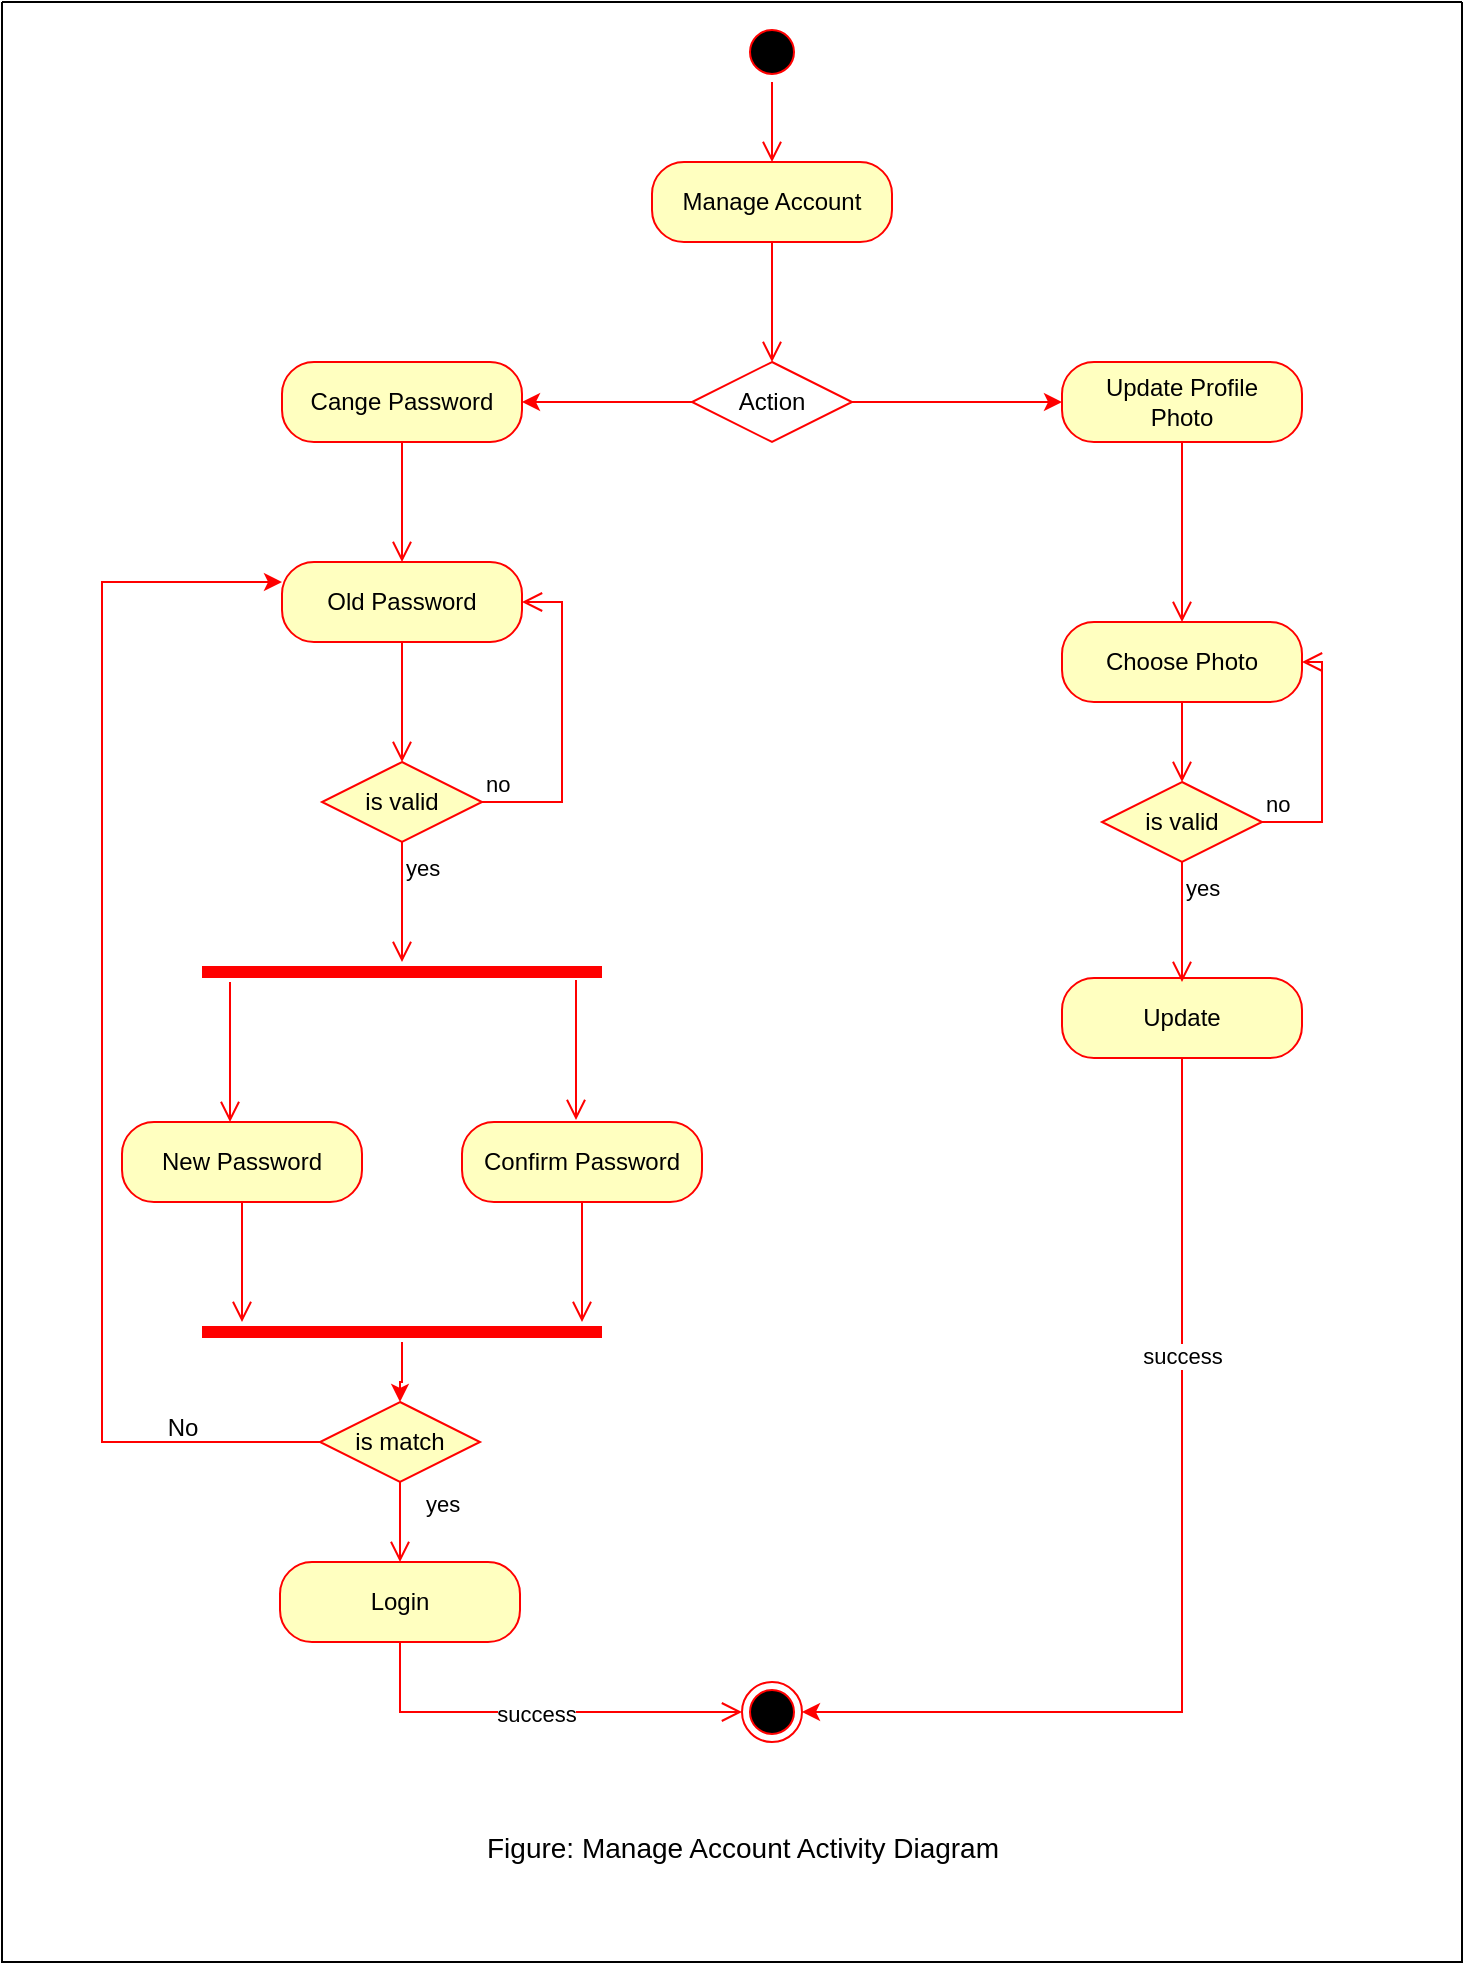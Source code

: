 <mxfile version="21.6.8" type="device">
  <diagram name="Page-1" id="tSl9wynIvoWCQ9jh6kqp">
    <mxGraphModel dx="1886" dy="623" grid="1" gridSize="10" guides="1" tooltips="1" connect="1" arrows="1" fold="1" page="1" pageScale="1" pageWidth="850" pageHeight="1100" math="0" shadow="0">
      <root>
        <mxCell id="0" />
        <mxCell id="1" parent="0" />
        <mxCell id="XHD1DYl1paxF0KYGSDGw-1" value="" style="ellipse;html=1;shape=startState;fillColor=#000000;strokeColor=#ff0000;" parent="1" vertex="1">
          <mxGeometry x="350" y="110" width="30" height="30" as="geometry" />
        </mxCell>
        <mxCell id="XHD1DYl1paxF0KYGSDGw-2" value="" style="edgeStyle=orthogonalEdgeStyle;html=1;verticalAlign=bottom;endArrow=open;endSize=8;strokeColor=#FF0000;rounded=0;" parent="1" source="XHD1DYl1paxF0KYGSDGw-1" edge="1">
          <mxGeometry relative="1" as="geometry">
            <mxPoint x="365" y="180" as="targetPoint" />
          </mxGeometry>
        </mxCell>
        <mxCell id="XHD1DYl1paxF0KYGSDGw-3" value="Manage Account" style="rounded=1;whiteSpace=wrap;html=1;arcSize=40;fontColor=#000000;fillColor=#ffffc0;strokeColor=#ff0000;" parent="1" vertex="1">
          <mxGeometry x="305" y="180" width="120" height="40" as="geometry" />
        </mxCell>
        <mxCell id="XHD1DYl1paxF0KYGSDGw-4" value="" style="edgeStyle=orthogonalEdgeStyle;html=1;verticalAlign=bottom;endArrow=open;endSize=8;strokeColor=#FF0000;rounded=0;" parent="1" source="XHD1DYl1paxF0KYGSDGw-3" edge="1">
          <mxGeometry relative="1" as="geometry">
            <mxPoint x="365" y="280" as="targetPoint" />
          </mxGeometry>
        </mxCell>
        <mxCell id="XHD1DYl1paxF0KYGSDGw-10" value="" style="edgeStyle=orthogonalEdgeStyle;rounded=0;orthogonalLoop=1;jettySize=auto;html=1;strokeColor=#FF0000;" parent="1" source="XHD1DYl1paxF0KYGSDGw-5" target="XHD1DYl1paxF0KYGSDGw-8" edge="1">
          <mxGeometry relative="1" as="geometry" />
        </mxCell>
        <mxCell id="XHD1DYl1paxF0KYGSDGw-13" value="" style="edgeStyle=orthogonalEdgeStyle;rounded=0;orthogonalLoop=1;jettySize=auto;html=1;strokeColor=#FF0000;" parent="1" source="XHD1DYl1paxF0KYGSDGw-5" target="XHD1DYl1paxF0KYGSDGw-11" edge="1">
          <mxGeometry relative="1" as="geometry" />
        </mxCell>
        <mxCell id="XHD1DYl1paxF0KYGSDGw-5" value="Action" style="rhombus;whiteSpace=wrap;html=1;fillColor=none;strokeColor=#FF0000;" parent="1" vertex="1">
          <mxGeometry x="325" y="280" width="80" height="40" as="geometry" />
        </mxCell>
        <mxCell id="XHD1DYl1paxF0KYGSDGw-8" value="Cange Password" style="rounded=1;whiteSpace=wrap;html=1;arcSize=40;fontColor=#000000;fillColor=#ffffc0;strokeColor=#ff0000;" parent="1" vertex="1">
          <mxGeometry x="120" y="280" width="120" height="40" as="geometry" />
        </mxCell>
        <mxCell id="XHD1DYl1paxF0KYGSDGw-9" value="" style="edgeStyle=orthogonalEdgeStyle;html=1;verticalAlign=bottom;endArrow=open;endSize=8;strokeColor=#FF0000;rounded=0;" parent="1" source="XHD1DYl1paxF0KYGSDGw-8" edge="1">
          <mxGeometry relative="1" as="geometry">
            <mxPoint x="180" y="380" as="targetPoint" />
          </mxGeometry>
        </mxCell>
        <mxCell id="XHD1DYl1paxF0KYGSDGw-11" value="Update Profile &lt;br&gt;Photo" style="rounded=1;whiteSpace=wrap;html=1;arcSize=40;fontColor=#000000;fillColor=#ffffc0;strokeColor=#ff0000;" parent="1" vertex="1">
          <mxGeometry x="510" y="280" width="120" height="40" as="geometry" />
        </mxCell>
        <mxCell id="XHD1DYl1paxF0KYGSDGw-12" value="" style="edgeStyle=orthogonalEdgeStyle;html=1;verticalAlign=bottom;endArrow=open;endSize=8;strokeColor=#FF0000;rounded=0;entryX=0.5;entryY=0;entryDx=0;entryDy=0;" parent="1" source="XHD1DYl1paxF0KYGSDGw-11" target="a16l4NYGuvMG1kNQXF3J-11" edge="1">
          <mxGeometry relative="1" as="geometry">
            <mxPoint x="570" y="380" as="targetPoint" />
          </mxGeometry>
        </mxCell>
        <mxCell id="XHD1DYl1paxF0KYGSDGw-17" value="Old Password" style="rounded=1;whiteSpace=wrap;html=1;arcSize=40;fontColor=#000000;fillColor=#ffffc0;strokeColor=#ff0000;" parent="1" vertex="1">
          <mxGeometry x="120" y="380" width="120" height="40" as="geometry" />
        </mxCell>
        <mxCell id="XHD1DYl1paxF0KYGSDGw-18" value="" style="edgeStyle=orthogonalEdgeStyle;html=1;verticalAlign=bottom;endArrow=open;endSize=8;strokeColor=#FF0000;rounded=0;" parent="1" source="XHD1DYl1paxF0KYGSDGw-17" edge="1">
          <mxGeometry relative="1" as="geometry">
            <mxPoint x="180" y="480" as="targetPoint" />
          </mxGeometry>
        </mxCell>
        <mxCell id="XHD1DYl1paxF0KYGSDGw-19" value="is valid" style="rhombus;whiteSpace=wrap;html=1;fontColor=#000000;fillColor=#ffffc0;strokeColor=#ff0000;" parent="1" vertex="1">
          <mxGeometry x="140" y="480" width="80" height="40" as="geometry" />
        </mxCell>
        <mxCell id="XHD1DYl1paxF0KYGSDGw-20" value="no" style="edgeStyle=orthogonalEdgeStyle;html=1;align=left;verticalAlign=bottom;endArrow=open;endSize=8;strokeColor=#FF0000;rounded=0;entryX=1;entryY=0.5;entryDx=0;entryDy=0;exitX=1;exitY=0.5;exitDx=0;exitDy=0;" parent="1" source="XHD1DYl1paxF0KYGSDGw-19" target="XHD1DYl1paxF0KYGSDGw-17" edge="1">
          <mxGeometry x="-1" relative="1" as="geometry">
            <mxPoint x="320" y="500" as="targetPoint" />
            <Array as="points">
              <mxPoint x="260" y="500" />
              <mxPoint x="260" y="400" />
            </Array>
          </mxGeometry>
        </mxCell>
        <mxCell id="XHD1DYl1paxF0KYGSDGw-21" value="yes" style="edgeStyle=orthogonalEdgeStyle;html=1;align=left;verticalAlign=top;endArrow=open;endSize=8;strokeColor=#FF0000;rounded=0;" parent="1" source="XHD1DYl1paxF0KYGSDGw-19" edge="1">
          <mxGeometry x="-1" relative="1" as="geometry">
            <mxPoint x="180" y="580" as="targetPoint" />
          </mxGeometry>
        </mxCell>
        <mxCell id="XHD1DYl1paxF0KYGSDGw-22" value="" style="shape=line;html=1;strokeWidth=6;strokeColor=#ff0000;" parent="1" vertex="1">
          <mxGeometry x="80" y="580" width="200" height="10" as="geometry" />
        </mxCell>
        <mxCell id="XHD1DYl1paxF0KYGSDGw-23" value="" style="edgeStyle=orthogonalEdgeStyle;html=1;verticalAlign=bottom;endArrow=open;endSize=8;strokeColor=#FF0000;rounded=0;" parent="1" edge="1">
          <mxGeometry relative="1" as="geometry">
            <mxPoint x="94" y="660" as="targetPoint" />
            <mxPoint x="94" y="590" as="sourcePoint" />
          </mxGeometry>
        </mxCell>
        <mxCell id="XHD1DYl1paxF0KYGSDGw-24" value="" style="edgeStyle=orthogonalEdgeStyle;html=1;verticalAlign=bottom;endArrow=open;endSize=8;strokeColor=#FF0000;rounded=0;" parent="1" edge="1">
          <mxGeometry relative="1" as="geometry">
            <mxPoint x="267" y="659" as="targetPoint" />
            <mxPoint x="267" y="589" as="sourcePoint" />
          </mxGeometry>
        </mxCell>
        <mxCell id="XHD1DYl1paxF0KYGSDGw-25" value="New Password" style="rounded=1;whiteSpace=wrap;html=1;arcSize=40;fontColor=#000000;fillColor=#ffffc0;strokeColor=#ff0000;" parent="1" vertex="1">
          <mxGeometry x="40" y="660" width="120" height="40" as="geometry" />
        </mxCell>
        <mxCell id="XHD1DYl1paxF0KYGSDGw-26" value="" style="edgeStyle=orthogonalEdgeStyle;html=1;verticalAlign=bottom;endArrow=open;endSize=8;strokeColor=#FF0000;rounded=0;" parent="1" source="XHD1DYl1paxF0KYGSDGw-25" edge="1">
          <mxGeometry relative="1" as="geometry">
            <mxPoint x="100" y="760" as="targetPoint" />
          </mxGeometry>
        </mxCell>
        <mxCell id="XHD1DYl1paxF0KYGSDGw-27" value="Confirm Password" style="rounded=1;whiteSpace=wrap;html=1;arcSize=40;fontColor=#000000;fillColor=#ffffc0;strokeColor=#ff0000;" parent="1" vertex="1">
          <mxGeometry x="210" y="660" width="120" height="40" as="geometry" />
        </mxCell>
        <mxCell id="XHD1DYl1paxF0KYGSDGw-28" value="" style="edgeStyle=orthogonalEdgeStyle;html=1;verticalAlign=bottom;endArrow=open;endSize=8;strokeColor=#FF0000;rounded=0;" parent="1" source="XHD1DYl1paxF0KYGSDGw-27" edge="1">
          <mxGeometry relative="1" as="geometry">
            <mxPoint x="270" y="760" as="targetPoint" />
          </mxGeometry>
        </mxCell>
        <mxCell id="a16l4NYGuvMG1kNQXF3J-4" value="" style="edgeStyle=orthogonalEdgeStyle;rounded=0;orthogonalLoop=1;jettySize=auto;html=1;strokeColor=#FF0000;" parent="1" source="XHD1DYl1paxF0KYGSDGw-29" target="a16l4NYGuvMG1kNQXF3J-1" edge="1">
          <mxGeometry relative="1" as="geometry" />
        </mxCell>
        <mxCell id="XHD1DYl1paxF0KYGSDGw-29" value="" style="shape=line;html=1;strokeWidth=6;strokeColor=#ff0000;" parent="1" vertex="1">
          <mxGeometry x="80" y="760" width="200" height="10" as="geometry" />
        </mxCell>
        <mxCell id="XHD1DYl1paxF0KYGSDGw-41" value="" style="swimlane;startSize=0;" parent="1" vertex="1">
          <mxGeometry x="-20" y="100" width="730" height="980" as="geometry" />
        </mxCell>
        <mxCell id="a16l4NYGuvMG1kNQXF3J-1" value="is match" style="rhombus;whiteSpace=wrap;html=1;fontColor=#000000;fillColor=#ffffc0;strokeColor=#ff0000;" parent="XHD1DYl1paxF0KYGSDGw-41" vertex="1">
          <mxGeometry x="159" y="700" width="80" height="40" as="geometry" />
        </mxCell>
        <mxCell id="a16l4NYGuvMG1kNQXF3J-9" value="Login" style="rounded=1;whiteSpace=wrap;html=1;arcSize=40;fontColor=#000000;fillColor=#ffffc0;strokeColor=#ff0000;" parent="XHD1DYl1paxF0KYGSDGw-41" vertex="1">
          <mxGeometry x="139" y="780" width="120" height="40" as="geometry" />
        </mxCell>
        <mxCell id="a16l4NYGuvMG1kNQXF3J-10" value="" style="edgeStyle=orthogonalEdgeStyle;html=1;verticalAlign=bottom;endArrow=open;endSize=8;strokeColor=#FF0000;rounded=0;entryX=0;entryY=0.5;entryDx=0;entryDy=0;exitX=0.5;exitY=1;exitDx=0;exitDy=0;" parent="XHD1DYl1paxF0KYGSDGw-41" source="a16l4NYGuvMG1kNQXF3J-9" target="XHD1DYl1paxF0KYGSDGw-36" edge="1">
          <mxGeometry relative="1" as="geometry">
            <mxPoint x="365" y="780" as="targetPoint" />
          </mxGeometry>
        </mxCell>
        <mxCell id="a16l4NYGuvMG1kNQXF3J-21" value="success" style="edgeLabel;html=1;align=center;verticalAlign=middle;resizable=0;points=[];" parent="a16l4NYGuvMG1kNQXF3J-10" vertex="1" connectable="0">
          <mxGeometry x="-0.006" y="-1" relative="1" as="geometry">
            <mxPoint as="offset" />
          </mxGeometry>
        </mxCell>
        <mxCell id="a16l4NYGuvMG1kNQXF3J-2" value="yes" style="edgeStyle=orthogonalEdgeStyle;html=1;align=left;verticalAlign=bottom;endArrow=open;endSize=8;strokeColor=#FF0000;rounded=0;entryX=0.5;entryY=0;entryDx=0;entryDy=0;" parent="XHD1DYl1paxF0KYGSDGw-41" source="a16l4NYGuvMG1kNQXF3J-1" target="a16l4NYGuvMG1kNQXF3J-9" edge="1">
          <mxGeometry y="11" relative="1" as="geometry">
            <mxPoint x="300" y="720" as="targetPoint" />
            <mxPoint as="offset" />
          </mxGeometry>
        </mxCell>
        <mxCell id="XHD1DYl1paxF0KYGSDGw-36" value="" style="ellipse;html=1;shape=endState;fillColor=#000000;strokeColor=#ff0000;" parent="XHD1DYl1paxF0KYGSDGw-41" vertex="1">
          <mxGeometry x="370" y="840" width="30" height="30" as="geometry" />
        </mxCell>
        <mxCell id="a16l4NYGuvMG1kNQXF3J-11" value="Choose Photo" style="rounded=1;whiteSpace=wrap;html=1;arcSize=40;fontColor=#000000;fillColor=#ffffc0;strokeColor=#ff0000;" parent="XHD1DYl1paxF0KYGSDGw-41" vertex="1">
          <mxGeometry x="530" y="310" width="120" height="40" as="geometry" />
        </mxCell>
        <mxCell id="a16l4NYGuvMG1kNQXF3J-12" value="" style="edgeStyle=orthogonalEdgeStyle;html=1;verticalAlign=bottom;endArrow=open;endSize=8;strokeColor=#ff0000;rounded=0;" parent="XHD1DYl1paxF0KYGSDGw-41" source="a16l4NYGuvMG1kNQXF3J-11" edge="1">
          <mxGeometry relative="1" as="geometry">
            <mxPoint x="590" y="390" as="targetPoint" />
          </mxGeometry>
        </mxCell>
        <mxCell id="a16l4NYGuvMG1kNQXF3J-19" style="edgeStyle=orthogonalEdgeStyle;rounded=0;orthogonalLoop=1;jettySize=auto;html=1;entryX=1;entryY=0.5;entryDx=0;entryDy=0;exitX=0.5;exitY=1;exitDx=0;exitDy=0;strokeColor=#FF0000;" parent="XHD1DYl1paxF0KYGSDGw-41" source="XHD1DYl1paxF0KYGSDGw-37" target="XHD1DYl1paxF0KYGSDGw-36" edge="1">
          <mxGeometry relative="1" as="geometry" />
        </mxCell>
        <mxCell id="a16l4NYGuvMG1kNQXF3J-20" value="success" style="edgeLabel;html=1;align=center;verticalAlign=middle;resizable=0;points=[];" parent="a16l4NYGuvMG1kNQXF3J-19" vertex="1" connectable="0">
          <mxGeometry x="-0.425" relative="1" as="geometry">
            <mxPoint as="offset" />
          </mxGeometry>
        </mxCell>
        <mxCell id="XHD1DYl1paxF0KYGSDGw-37" value="Update" style="rounded=1;whiteSpace=wrap;html=1;arcSize=40;fontColor=#000000;fillColor=#ffffc0;strokeColor=#ff0000;" parent="XHD1DYl1paxF0KYGSDGw-41" vertex="1">
          <mxGeometry x="530" y="488" width="120" height="40" as="geometry" />
        </mxCell>
        <mxCell id="a16l4NYGuvMG1kNQXF3J-16" value="is valid" style="rhombus;whiteSpace=wrap;html=1;fontColor=#000000;fillColor=#ffffc0;strokeColor=#ff0000;" parent="XHD1DYl1paxF0KYGSDGw-41" vertex="1">
          <mxGeometry x="550" y="390" width="80" height="40" as="geometry" />
        </mxCell>
        <mxCell id="a16l4NYGuvMG1kNQXF3J-17" value="no" style="edgeStyle=orthogonalEdgeStyle;html=1;align=left;verticalAlign=bottom;endArrow=open;endSize=8;strokeColor=#ff0000;rounded=0;entryX=1;entryY=0.5;entryDx=0;entryDy=0;exitX=1;exitY=0.5;exitDx=0;exitDy=0;" parent="XHD1DYl1paxF0KYGSDGw-41" source="a16l4NYGuvMG1kNQXF3J-16" target="a16l4NYGuvMG1kNQXF3J-11" edge="1">
          <mxGeometry x="-1" relative="1" as="geometry">
            <mxPoint x="730" y="410" as="targetPoint" />
            <Array as="points">
              <mxPoint x="660" y="410" />
              <mxPoint x="660" y="330" />
            </Array>
          </mxGeometry>
        </mxCell>
        <mxCell id="a16l4NYGuvMG1kNQXF3J-18" value="yes" style="edgeStyle=orthogonalEdgeStyle;html=1;align=left;verticalAlign=top;endArrow=open;endSize=8;strokeColor=#ff0000;rounded=0;" parent="XHD1DYl1paxF0KYGSDGw-41" source="a16l4NYGuvMG1kNQXF3J-16" edge="1">
          <mxGeometry x="-1" relative="1" as="geometry">
            <mxPoint x="590" y="490" as="targetPoint" />
          </mxGeometry>
        </mxCell>
        <mxCell id="a16l4NYGuvMG1kNQXF3J-7" value="No" style="text;html=1;align=center;verticalAlign=middle;resizable=0;points=[];autosize=1;strokeColor=none;fillColor=none;" parent="1" vertex="1">
          <mxGeometry x="50" y="798" width="40" height="30" as="geometry" />
        </mxCell>
        <mxCell id="a16l4NYGuvMG1kNQXF3J-8" style="edgeStyle=orthogonalEdgeStyle;rounded=0;orthogonalLoop=1;jettySize=auto;html=1;entryX=0;entryY=0.25;entryDx=0;entryDy=0;exitX=0;exitY=0.5;exitDx=0;exitDy=0;strokeColor=#FF0000;" parent="1" source="a16l4NYGuvMG1kNQXF3J-1" target="XHD1DYl1paxF0KYGSDGw-17" edge="1">
          <mxGeometry relative="1" as="geometry">
            <Array as="points">
              <mxPoint x="30" y="820" />
              <mxPoint x="30" y="390" />
            </Array>
          </mxGeometry>
        </mxCell>
        <mxCell id="xoORPhmCdMtDGxUbHgmZ-1" value="&lt;font style=&quot;font-size: 14px;&quot;&gt;Figure: Manage Account Activity Diagram&lt;/font&gt;" style="text;html=1;align=center;verticalAlign=middle;resizable=0;points=[];autosize=1;strokeColor=none;fillColor=none;" vertex="1" parent="1">
          <mxGeometry x="210" y="1008" width="280" height="30" as="geometry" />
        </mxCell>
      </root>
    </mxGraphModel>
  </diagram>
</mxfile>
